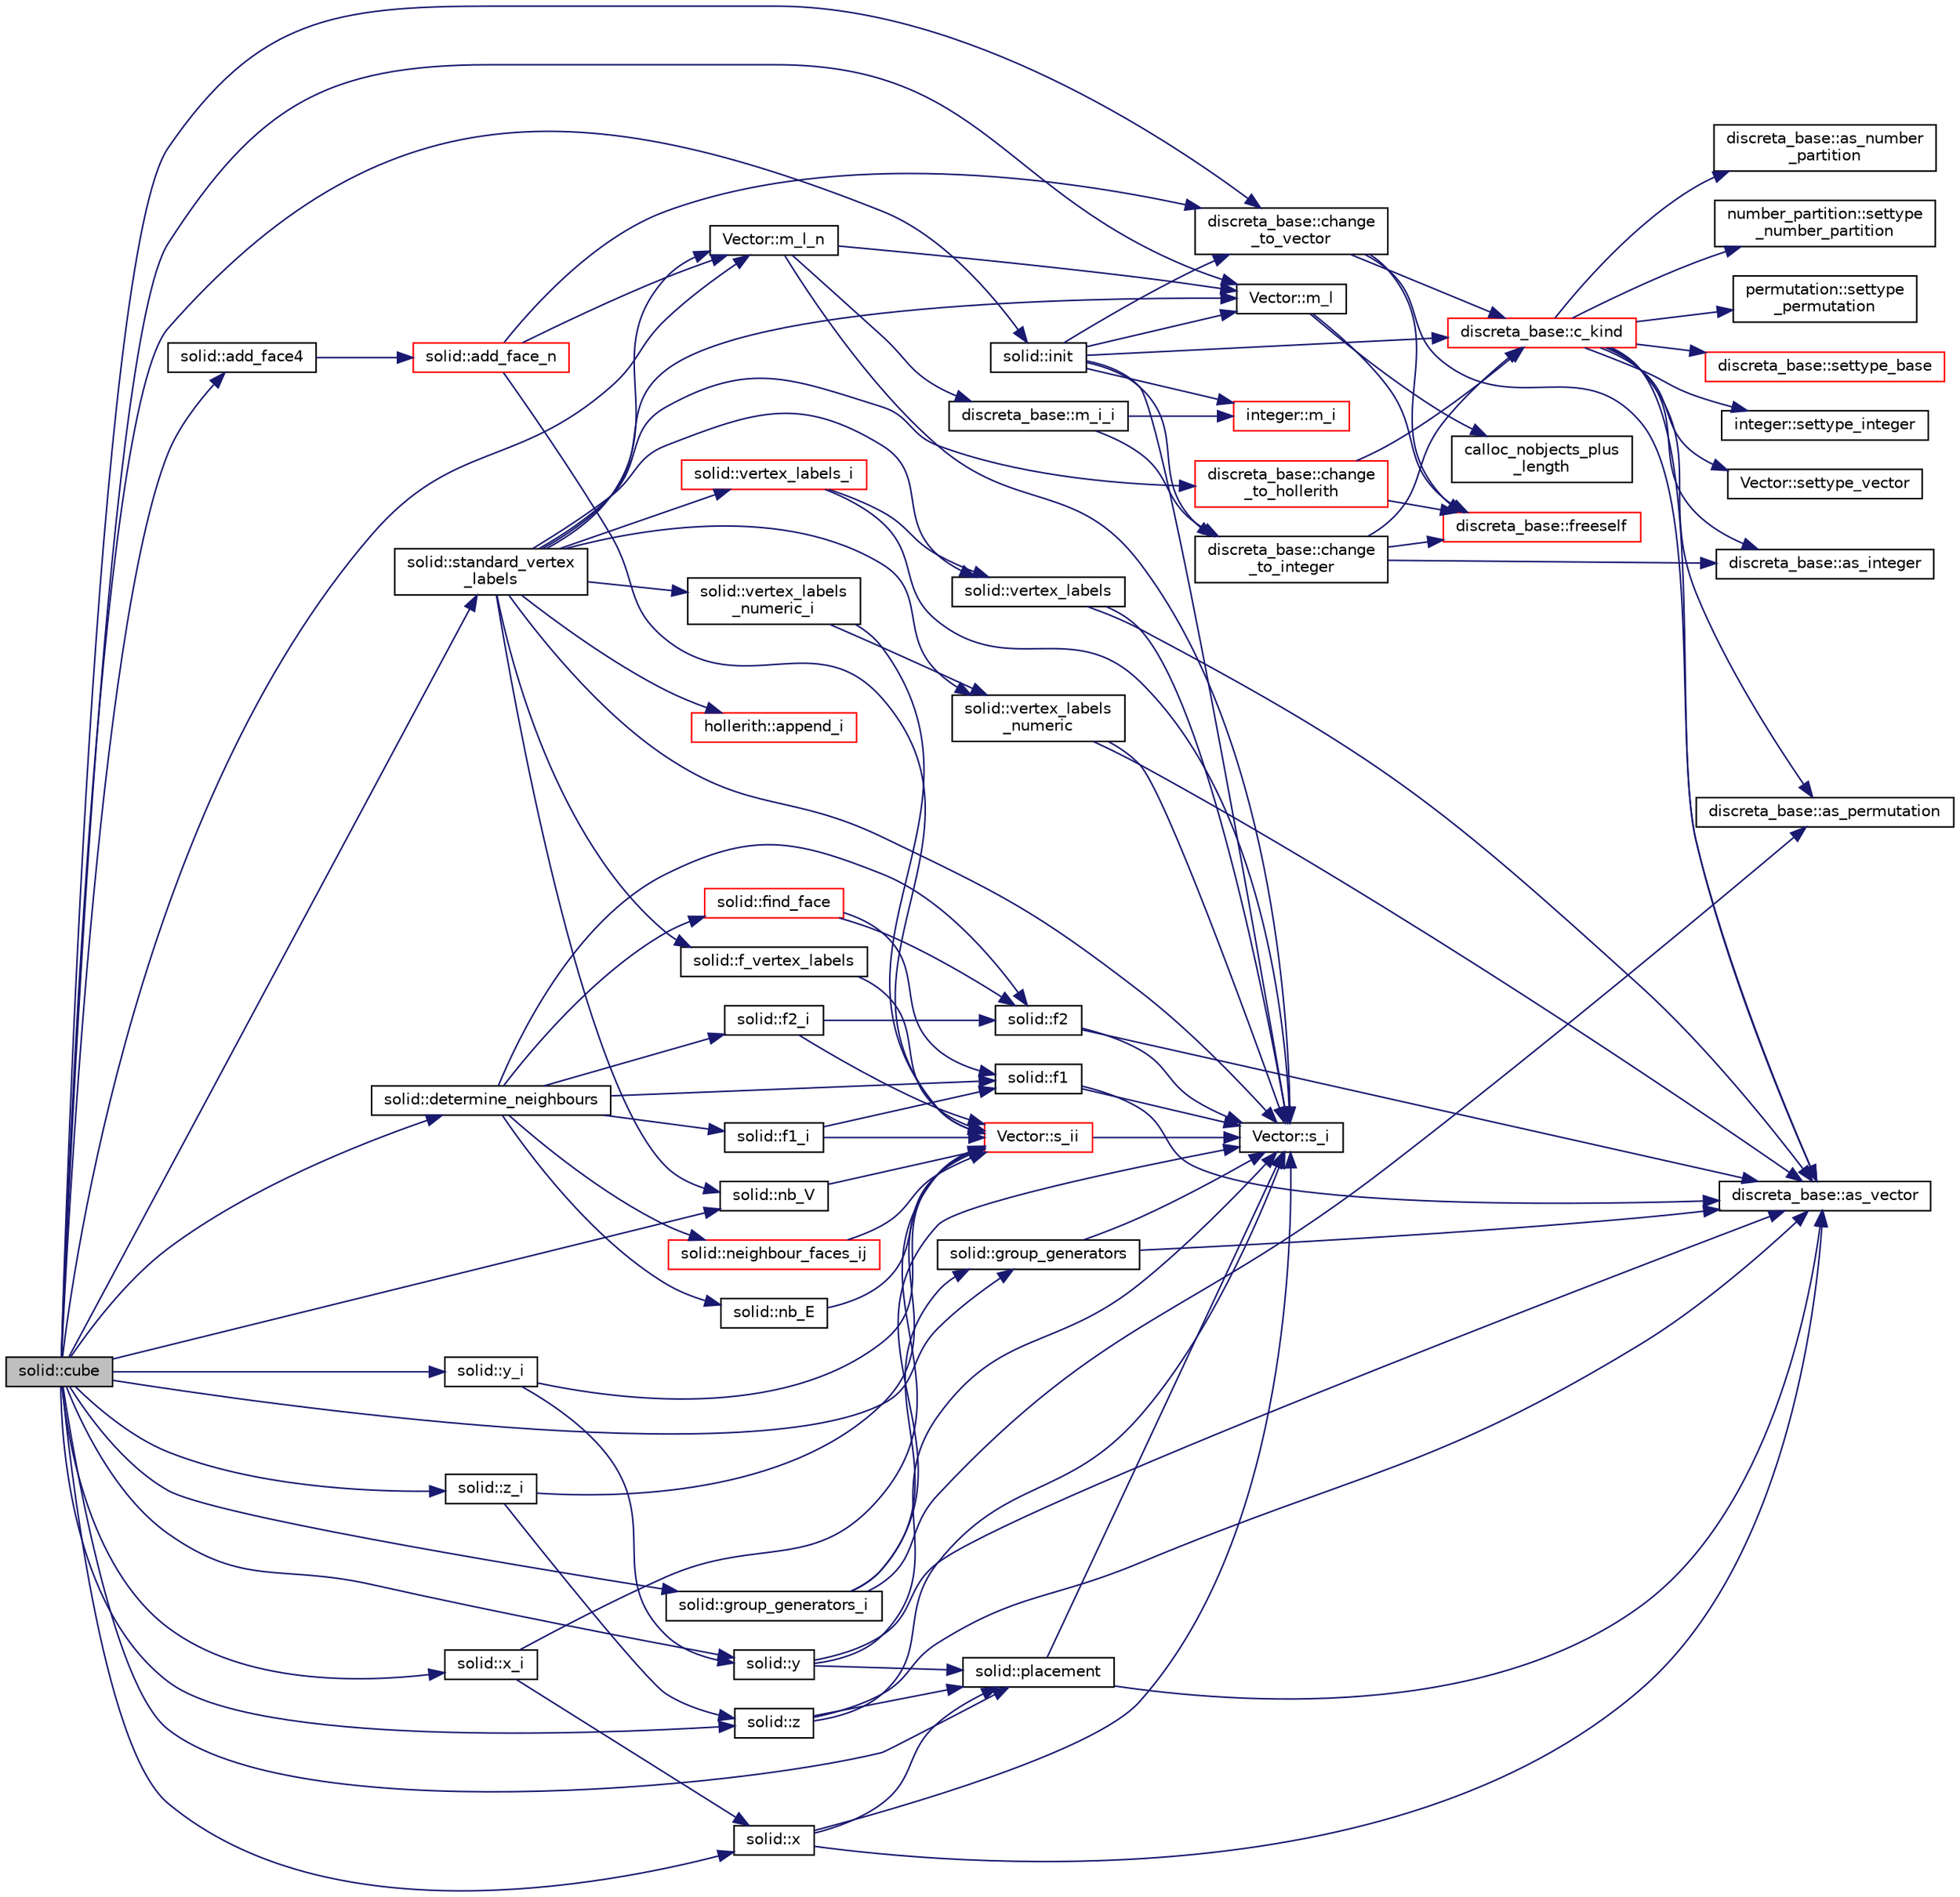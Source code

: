 digraph "solid::cube"
{
  edge [fontname="Helvetica",fontsize="10",labelfontname="Helvetica",labelfontsize="10"];
  node [fontname="Helvetica",fontsize="10",shape=record];
  rankdir="LR";
  Node1084 [label="solid::cube",height=0.2,width=0.4,color="black", fillcolor="grey75", style="filled", fontcolor="black"];
  Node1084 -> Node1085 [color="midnightblue",fontsize="10",style="solid",fontname="Helvetica"];
  Node1085 [label="solid::init",height=0.2,width=0.4,color="black", fillcolor="white", style="filled",URL="$d8/def/classsolid.html#afc711954316958b35630fbc8542bcd05"];
  Node1085 -> Node1086 [color="midnightblue",fontsize="10",style="solid",fontname="Helvetica"];
  Node1086 [label="Vector::m_l",height=0.2,width=0.4,color="black", fillcolor="white", style="filled",URL="$d5/db2/class_vector.html#a00f5520c2a6b4f5282a1a8bcf8ea74eb"];
  Node1086 -> Node1087 [color="midnightblue",fontsize="10",style="solid",fontname="Helvetica"];
  Node1087 [label="discreta_base::freeself",height=0.2,width=0.4,color="red", fillcolor="white", style="filled",URL="$d7/d71/classdiscreta__base.html#a9a3c9501a562293b5667c11b9174d6e5"];
  Node1086 -> Node1135 [color="midnightblue",fontsize="10",style="solid",fontname="Helvetica"];
  Node1135 [label="calloc_nobjects_plus\l_length",height=0.2,width=0.4,color="black", fillcolor="white", style="filled",URL="$d9/d60/discreta_8h.html#a71599d54c8c17dfa065a363f5cdd0aa4"];
  Node1085 -> Node1136 [color="midnightblue",fontsize="10",style="solid",fontname="Helvetica"];
  Node1136 [label="discreta_base::c_kind",height=0.2,width=0.4,color="red", fillcolor="white", style="filled",URL="$d7/d71/classdiscreta__base.html#adc2ff61589c2d083688e7a43f333cb62"];
  Node1136 -> Node1137 [color="midnightblue",fontsize="10",style="solid",fontname="Helvetica"];
  Node1137 [label="discreta_base::settype_base",height=0.2,width=0.4,color="red", fillcolor="white", style="filled",URL="$d7/d71/classdiscreta__base.html#a4f42899a89447d1c3993ea07c38f8ad4"];
  Node1136 -> Node1096 [color="midnightblue",fontsize="10",style="solid",fontname="Helvetica"];
  Node1096 [label="discreta_base::as_integer",height=0.2,width=0.4,color="black", fillcolor="white", style="filled",URL="$d7/d71/classdiscreta__base.html#a00d7691eaf874fd283d942692fe8dd26"];
  Node1136 -> Node1138 [color="midnightblue",fontsize="10",style="solid",fontname="Helvetica"];
  Node1138 [label="integer::settype_integer",height=0.2,width=0.4,color="black", fillcolor="white", style="filled",URL="$d0/de5/classinteger.html#a6265c65ef311229acd513d748faba796"];
  Node1136 -> Node1098 [color="midnightblue",fontsize="10",style="solid",fontname="Helvetica"];
  Node1098 [label="discreta_base::as_vector",height=0.2,width=0.4,color="black", fillcolor="white", style="filled",URL="$d7/d71/classdiscreta__base.html#a7bdd6cae39c380b128ee9e17e42cf020"];
  Node1136 -> Node1139 [color="midnightblue",fontsize="10",style="solid",fontname="Helvetica"];
  Node1139 [label="Vector::settype_vector",height=0.2,width=0.4,color="black", fillcolor="white", style="filled",URL="$d5/db2/class_vector.html#a34e0d00b18c051f23904a8429fa6c8b4"];
  Node1136 -> Node1101 [color="midnightblue",fontsize="10",style="solid",fontname="Helvetica"];
  Node1101 [label="discreta_base::as_number\l_partition",height=0.2,width=0.4,color="black", fillcolor="white", style="filled",URL="$d7/d71/classdiscreta__base.html#a307aa09de0e925d46697707968ffab00"];
  Node1136 -> Node1140 [color="midnightblue",fontsize="10",style="solid",fontname="Helvetica"];
  Node1140 [label="number_partition::settype\l_number_partition",height=0.2,width=0.4,color="black", fillcolor="white", style="filled",URL="$df/d50/classnumber__partition.html#a3aaec1b557758f643ffc8555bbc358be"];
  Node1136 -> Node1103 [color="midnightblue",fontsize="10",style="solid",fontname="Helvetica"];
  Node1103 [label="discreta_base::as_permutation",height=0.2,width=0.4,color="black", fillcolor="white", style="filled",URL="$d7/d71/classdiscreta__base.html#aa4e72f36a82984239b12ae831e131098"];
  Node1136 -> Node1141 [color="midnightblue",fontsize="10",style="solid",fontname="Helvetica"];
  Node1141 [label="permutation::settype\l_permutation",height=0.2,width=0.4,color="black", fillcolor="white", style="filled",URL="$d0/d08/classpermutation.html#af1eea29f86195cede9562e444664c28c"];
  Node1085 -> Node1153 [color="midnightblue",fontsize="10",style="solid",fontname="Helvetica"];
  Node1153 [label="Vector::s_i",height=0.2,width=0.4,color="black", fillcolor="white", style="filled",URL="$d5/db2/class_vector.html#a1c4fe1752523df8119f70dd550244871"];
  Node1085 -> Node1159 [color="midnightblue",fontsize="10",style="solid",fontname="Helvetica"];
  Node1159 [label="discreta_base::change\l_to_vector",height=0.2,width=0.4,color="black", fillcolor="white", style="filled",URL="$d7/d71/classdiscreta__base.html#a66186d19c55ad54af11e2a040a763c38"];
  Node1159 -> Node1087 [color="midnightblue",fontsize="10",style="solid",fontname="Helvetica"];
  Node1159 -> Node1136 [color="midnightblue",fontsize="10",style="solid",fontname="Helvetica"];
  Node1159 -> Node1098 [color="midnightblue",fontsize="10",style="solid",fontname="Helvetica"];
  Node1085 -> Node1160 [color="midnightblue",fontsize="10",style="solid",fontname="Helvetica"];
  Node1160 [label="discreta_base::change\l_to_integer",height=0.2,width=0.4,color="black", fillcolor="white", style="filled",URL="$d7/d71/classdiscreta__base.html#a58a5a5bd8f8e6f2dd7b4483b66dc7bb9"];
  Node1160 -> Node1087 [color="midnightblue",fontsize="10",style="solid",fontname="Helvetica"];
  Node1160 -> Node1136 [color="midnightblue",fontsize="10",style="solid",fontname="Helvetica"];
  Node1160 -> Node1096 [color="midnightblue",fontsize="10",style="solid",fontname="Helvetica"];
  Node1085 -> Node1161 [color="midnightblue",fontsize="10",style="solid",fontname="Helvetica"];
  Node1161 [label="integer::m_i",height=0.2,width=0.4,color="red", fillcolor="white", style="filled",URL="$d0/de5/classinteger.html#a869091f0a0f35f5354c8c4a70250e8a9"];
  Node1084 -> Node1162 [color="midnightblue",fontsize="10",style="solid",fontname="Helvetica"];
  Node1162 [label="solid::nb_V",height=0.2,width=0.4,color="black", fillcolor="white", style="filled",URL="$d8/def/classsolid.html#aca646d2fdafa24105634c4959caa88c8"];
  Node1162 -> Node1163 [color="midnightblue",fontsize="10",style="solid",fontname="Helvetica"];
  Node1163 [label="Vector::s_ii",height=0.2,width=0.4,color="red", fillcolor="white", style="filled",URL="$d5/db2/class_vector.html#a75d4942cc7b9794717b4846c10520db8"];
  Node1163 -> Node1153 [color="midnightblue",fontsize="10",style="solid",fontname="Helvetica"];
  Node1084 -> Node1166 [color="midnightblue",fontsize="10",style="solid",fontname="Helvetica"];
  Node1166 [label="solid::placement",height=0.2,width=0.4,color="black", fillcolor="white", style="filled",URL="$d8/def/classsolid.html#ac06c1e06d6dc5c6f43b1c850892548c8"];
  Node1166 -> Node1153 [color="midnightblue",fontsize="10",style="solid",fontname="Helvetica"];
  Node1166 -> Node1098 [color="midnightblue",fontsize="10",style="solid",fontname="Helvetica"];
  Node1084 -> Node1086 [color="midnightblue",fontsize="10",style="solid",fontname="Helvetica"];
  Node1084 -> Node1167 [color="midnightblue",fontsize="10",style="solid",fontname="Helvetica"];
  Node1167 [label="solid::x",height=0.2,width=0.4,color="black", fillcolor="white", style="filled",URL="$d8/def/classsolid.html#ab9c0f7598fe0b626a7f819d04b935996"];
  Node1167 -> Node1166 [color="midnightblue",fontsize="10",style="solid",fontname="Helvetica"];
  Node1167 -> Node1153 [color="midnightblue",fontsize="10",style="solid",fontname="Helvetica"];
  Node1167 -> Node1098 [color="midnightblue",fontsize="10",style="solid",fontname="Helvetica"];
  Node1084 -> Node1159 [color="midnightblue",fontsize="10",style="solid",fontname="Helvetica"];
  Node1084 -> Node1168 [color="midnightblue",fontsize="10",style="solid",fontname="Helvetica"];
  Node1168 [label="solid::y",height=0.2,width=0.4,color="black", fillcolor="white", style="filled",URL="$d8/def/classsolid.html#a3573a3af71aa86cf6d609442f19ca4b0"];
  Node1168 -> Node1166 [color="midnightblue",fontsize="10",style="solid",fontname="Helvetica"];
  Node1168 -> Node1153 [color="midnightblue",fontsize="10",style="solid",fontname="Helvetica"];
  Node1168 -> Node1098 [color="midnightblue",fontsize="10",style="solid",fontname="Helvetica"];
  Node1084 -> Node1169 [color="midnightblue",fontsize="10",style="solid",fontname="Helvetica"];
  Node1169 [label="solid::z",height=0.2,width=0.4,color="black", fillcolor="white", style="filled",URL="$d8/def/classsolid.html#af8ab1d698896be2233691447b1107dcb"];
  Node1169 -> Node1166 [color="midnightblue",fontsize="10",style="solid",fontname="Helvetica"];
  Node1169 -> Node1153 [color="midnightblue",fontsize="10",style="solid",fontname="Helvetica"];
  Node1169 -> Node1098 [color="midnightblue",fontsize="10",style="solid",fontname="Helvetica"];
  Node1084 -> Node1170 [color="midnightblue",fontsize="10",style="solid",fontname="Helvetica"];
  Node1170 [label="Vector::m_l_n",height=0.2,width=0.4,color="black", fillcolor="white", style="filled",URL="$d5/db2/class_vector.html#a5c7c126e6266ecdc832c5ce5bc1cca2f"];
  Node1170 -> Node1086 [color="midnightblue",fontsize="10",style="solid",fontname="Helvetica"];
  Node1170 -> Node1153 [color="midnightblue",fontsize="10",style="solid",fontname="Helvetica"];
  Node1170 -> Node1171 [color="midnightblue",fontsize="10",style="solid",fontname="Helvetica"];
  Node1171 [label="discreta_base::m_i_i",height=0.2,width=0.4,color="black", fillcolor="white", style="filled",URL="$d7/d71/classdiscreta__base.html#aa231464a9d4bc233f66608021c9ad997"];
  Node1171 -> Node1160 [color="midnightblue",fontsize="10",style="solid",fontname="Helvetica"];
  Node1171 -> Node1161 [color="midnightblue",fontsize="10",style="solid",fontname="Helvetica"];
  Node1084 -> Node1172 [color="midnightblue",fontsize="10",style="solid",fontname="Helvetica"];
  Node1172 [label="solid::x_i",height=0.2,width=0.4,color="black", fillcolor="white", style="filled",URL="$d8/def/classsolid.html#a701de0f753ff85c6e3e05fbd5ffcf8b4"];
  Node1172 -> Node1167 [color="midnightblue",fontsize="10",style="solid",fontname="Helvetica"];
  Node1172 -> Node1163 [color="midnightblue",fontsize="10",style="solid",fontname="Helvetica"];
  Node1084 -> Node1173 [color="midnightblue",fontsize="10",style="solid",fontname="Helvetica"];
  Node1173 [label="solid::y_i",height=0.2,width=0.4,color="black", fillcolor="white", style="filled",URL="$d8/def/classsolid.html#a962e53cd90bf6f5bd8128ac940b2ffa9"];
  Node1173 -> Node1168 [color="midnightblue",fontsize="10",style="solid",fontname="Helvetica"];
  Node1173 -> Node1163 [color="midnightblue",fontsize="10",style="solid",fontname="Helvetica"];
  Node1084 -> Node1174 [color="midnightblue",fontsize="10",style="solid",fontname="Helvetica"];
  Node1174 [label="solid::z_i",height=0.2,width=0.4,color="black", fillcolor="white", style="filled",URL="$d8/def/classsolid.html#af3764c9cbc0eaef0cc13ca062b87e1bf"];
  Node1174 -> Node1169 [color="midnightblue",fontsize="10",style="solid",fontname="Helvetica"];
  Node1174 -> Node1163 [color="midnightblue",fontsize="10",style="solid",fontname="Helvetica"];
  Node1084 -> Node1175 [color="midnightblue",fontsize="10",style="solid",fontname="Helvetica"];
  Node1175 [label="solid::add_face4",height=0.2,width=0.4,color="black", fillcolor="white", style="filled",URL="$d8/def/classsolid.html#ae0c74bc52056d190e54a60c78c1858a2"];
  Node1175 -> Node1176 [color="midnightblue",fontsize="10",style="solid",fontname="Helvetica"];
  Node1176 [label="solid::add_face_n",height=0.2,width=0.4,color="red", fillcolor="white", style="filled",URL="$d8/def/classsolid.html#adbadfbdd46abe10cb56f041d2408b001"];
  Node1176 -> Node1159 [color="midnightblue",fontsize="10",style="solid",fontname="Helvetica"];
  Node1176 -> Node1170 [color="midnightblue",fontsize="10",style="solid",fontname="Helvetica"];
  Node1176 -> Node1163 [color="midnightblue",fontsize="10",style="solid",fontname="Helvetica"];
  Node1084 -> Node1200 [color="midnightblue",fontsize="10",style="solid",fontname="Helvetica"];
  Node1200 [label="solid::determine_neighbours",height=0.2,width=0.4,color="black", fillcolor="white", style="filled",URL="$d8/def/classsolid.html#ad6bcabc7a3e9082b4baef371e7828c27"];
  Node1200 -> Node1197 [color="midnightblue",fontsize="10",style="solid",fontname="Helvetica"];
  Node1197 [label="solid::f1",height=0.2,width=0.4,color="black", fillcolor="white", style="filled",URL="$d8/def/classsolid.html#a496eea5cdbcc2e61784e736bb4e06d1d"];
  Node1197 -> Node1153 [color="midnightblue",fontsize="10",style="solid",fontname="Helvetica"];
  Node1197 -> Node1098 [color="midnightblue",fontsize="10",style="solid",fontname="Helvetica"];
  Node1200 -> Node1198 [color="midnightblue",fontsize="10",style="solid",fontname="Helvetica"];
  Node1198 [label="solid::f2",height=0.2,width=0.4,color="black", fillcolor="white", style="filled",URL="$d8/def/classsolid.html#a52b43d36c47cf4f57fd277c408d33d58"];
  Node1198 -> Node1153 [color="midnightblue",fontsize="10",style="solid",fontname="Helvetica"];
  Node1198 -> Node1098 [color="midnightblue",fontsize="10",style="solid",fontname="Helvetica"];
  Node1200 -> Node1190 [color="midnightblue",fontsize="10",style="solid",fontname="Helvetica"];
  Node1190 [label="solid::nb_E",height=0.2,width=0.4,color="black", fillcolor="white", style="filled",URL="$d8/def/classsolid.html#abf4c4af23b0746c618d03d63b32a9e7e"];
  Node1190 -> Node1163 [color="midnightblue",fontsize="10",style="solid",fontname="Helvetica"];
  Node1200 -> Node1201 [color="midnightblue",fontsize="10",style="solid",fontname="Helvetica"];
  Node1201 [label="solid::find_face",height=0.2,width=0.4,color="red", fillcolor="white", style="filled",URL="$d8/def/classsolid.html#af71537b1f01c068f1d1517c523a72544"];
  Node1201 -> Node1197 [color="midnightblue",fontsize="10",style="solid",fontname="Helvetica"];
  Node1201 -> Node1198 [color="midnightblue",fontsize="10",style="solid",fontname="Helvetica"];
  Node1200 -> Node1203 [color="midnightblue",fontsize="10",style="solid",fontname="Helvetica"];
  Node1203 [label="solid::f1_i",height=0.2,width=0.4,color="black", fillcolor="white", style="filled",URL="$d8/def/classsolid.html#a9de0f986df432ff4f33109ea4f1cc97c"];
  Node1203 -> Node1197 [color="midnightblue",fontsize="10",style="solid",fontname="Helvetica"];
  Node1203 -> Node1163 [color="midnightblue",fontsize="10",style="solid",fontname="Helvetica"];
  Node1200 -> Node1204 [color="midnightblue",fontsize="10",style="solid",fontname="Helvetica"];
  Node1204 [label="solid::f2_i",height=0.2,width=0.4,color="black", fillcolor="white", style="filled",URL="$d8/def/classsolid.html#a173015a2b945e995448d50dda299c068"];
  Node1204 -> Node1198 [color="midnightblue",fontsize="10",style="solid",fontname="Helvetica"];
  Node1204 -> Node1163 [color="midnightblue",fontsize="10",style="solid",fontname="Helvetica"];
  Node1200 -> Node1205 [color="midnightblue",fontsize="10",style="solid",fontname="Helvetica"];
  Node1205 [label="solid::neighbour_faces_ij",height=0.2,width=0.4,color="red", fillcolor="white", style="filled",URL="$d8/def/classsolid.html#ad4a9463c16700ba259cdd6e62b183e23"];
  Node1205 -> Node1163 [color="midnightblue",fontsize="10",style="solid",fontname="Helvetica"];
  Node1084 -> Node1206 [color="midnightblue",fontsize="10",style="solid",fontname="Helvetica"];
  Node1206 [label="solid::standard_vertex\l_labels",height=0.2,width=0.4,color="black", fillcolor="white", style="filled",URL="$d8/def/classsolid.html#abd47abc26a30fdb78e452b0a519b3076"];
  Node1206 -> Node1162 [color="midnightblue",fontsize="10",style="solid",fontname="Helvetica"];
  Node1206 -> Node1207 [color="midnightblue",fontsize="10",style="solid",fontname="Helvetica"];
  Node1207 [label="solid::vertex_labels",height=0.2,width=0.4,color="black", fillcolor="white", style="filled",URL="$d8/def/classsolid.html#aae289e59c901d56ec8b87d4adc8b87e8"];
  Node1207 -> Node1153 [color="midnightblue",fontsize="10",style="solid",fontname="Helvetica"];
  Node1207 -> Node1098 [color="midnightblue",fontsize="10",style="solid",fontname="Helvetica"];
  Node1206 -> Node1086 [color="midnightblue",fontsize="10",style="solid",fontname="Helvetica"];
  Node1206 -> Node1208 [color="midnightblue",fontsize="10",style="solid",fontname="Helvetica"];
  Node1208 [label="solid::vertex_labels\l_numeric",height=0.2,width=0.4,color="black", fillcolor="white", style="filled",URL="$d8/def/classsolid.html#abe722d1a7fab5631f0ec7188a99ec2e3"];
  Node1208 -> Node1153 [color="midnightblue",fontsize="10",style="solid",fontname="Helvetica"];
  Node1208 -> Node1098 [color="midnightblue",fontsize="10",style="solid",fontname="Helvetica"];
  Node1206 -> Node1170 [color="midnightblue",fontsize="10",style="solid",fontname="Helvetica"];
  Node1206 -> Node1153 [color="midnightblue",fontsize="10",style="solid",fontname="Helvetica"];
  Node1206 -> Node1209 [color="midnightblue",fontsize="10",style="solid",fontname="Helvetica"];
  Node1209 [label="discreta_base::change\l_to_hollerith",height=0.2,width=0.4,color="red", fillcolor="white", style="filled",URL="$d7/d71/classdiscreta__base.html#a10f410adc814d4568e3b0f84550c4ca1"];
  Node1209 -> Node1087 [color="midnightblue",fontsize="10",style="solid",fontname="Helvetica"];
  Node1209 -> Node1136 [color="midnightblue",fontsize="10",style="solid",fontname="Helvetica"];
  Node1206 -> Node1210 [color="midnightblue",fontsize="10",style="solid",fontname="Helvetica"];
  Node1210 [label="solid::vertex_labels_i",height=0.2,width=0.4,color="red", fillcolor="white", style="filled",URL="$d8/def/classsolid.html#a241640bc2eeb9da14f2d5d2861be42c0"];
  Node1210 -> Node1207 [color="midnightblue",fontsize="10",style="solid",fontname="Helvetica"];
  Node1210 -> Node1153 [color="midnightblue",fontsize="10",style="solid",fontname="Helvetica"];
  Node1206 -> Node1211 [color="midnightblue",fontsize="10",style="solid",fontname="Helvetica"];
  Node1211 [label="hollerith::append_i",height=0.2,width=0.4,color="red", fillcolor="white", style="filled",URL="$d8/d99/classhollerith.html#a5df988b4cf3eb66b5645115abeab5782"];
  Node1206 -> Node1214 [color="midnightblue",fontsize="10",style="solid",fontname="Helvetica"];
  Node1214 [label="solid::vertex_labels\l_numeric_i",height=0.2,width=0.4,color="black", fillcolor="white", style="filled",URL="$d8/def/classsolid.html#ae9f701f7a29acb2f9b86ed6bd202b653"];
  Node1214 -> Node1208 [color="midnightblue",fontsize="10",style="solid",fontname="Helvetica"];
  Node1214 -> Node1163 [color="midnightblue",fontsize="10",style="solid",fontname="Helvetica"];
  Node1206 -> Node1215 [color="midnightblue",fontsize="10",style="solid",fontname="Helvetica"];
  Node1215 [label="solid::f_vertex_labels",height=0.2,width=0.4,color="black", fillcolor="white", style="filled",URL="$d8/def/classsolid.html#a4dfce820a08af20da6f8b3b1455073bf"];
  Node1215 -> Node1163 [color="midnightblue",fontsize="10",style="solid",fontname="Helvetica"];
  Node1084 -> Node1216 [color="midnightblue",fontsize="10",style="solid",fontname="Helvetica"];
  Node1216 [label="solid::group_generators",height=0.2,width=0.4,color="black", fillcolor="white", style="filled",URL="$d8/def/classsolid.html#a3ec669f29fac875a8a05882714e8a896"];
  Node1216 -> Node1153 [color="midnightblue",fontsize="10",style="solid",fontname="Helvetica"];
  Node1216 -> Node1098 [color="midnightblue",fontsize="10",style="solid",fontname="Helvetica"];
  Node1084 -> Node1217 [color="midnightblue",fontsize="10",style="solid",fontname="Helvetica"];
  Node1217 [label="solid::group_generators_i",height=0.2,width=0.4,color="black", fillcolor="white", style="filled",URL="$d8/def/classsolid.html#a3736981de8dcd03683b4392a94c54a5c"];
  Node1217 -> Node1216 [color="midnightblue",fontsize="10",style="solid",fontname="Helvetica"];
  Node1217 -> Node1153 [color="midnightblue",fontsize="10",style="solid",fontname="Helvetica"];
  Node1217 -> Node1103 [color="midnightblue",fontsize="10",style="solid",fontname="Helvetica"];
}
